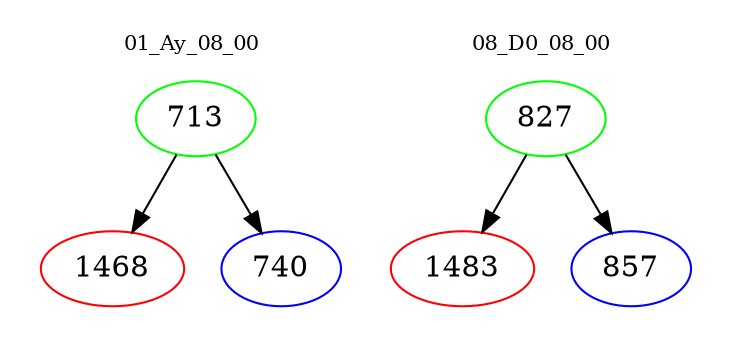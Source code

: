 digraph{
subgraph cluster_0 {
color = white
label = "01_Ay_08_00";
fontsize=10;
T0_713 [label="713", color="green"]
T0_713 -> T0_1468 [color="black"]
T0_1468 [label="1468", color="red"]
T0_713 -> T0_740 [color="black"]
T0_740 [label="740", color="blue"]
}
subgraph cluster_1 {
color = white
label = "08_D0_08_00";
fontsize=10;
T1_827 [label="827", color="green"]
T1_827 -> T1_1483 [color="black"]
T1_1483 [label="1483", color="red"]
T1_827 -> T1_857 [color="black"]
T1_857 [label="857", color="blue"]
}
}

